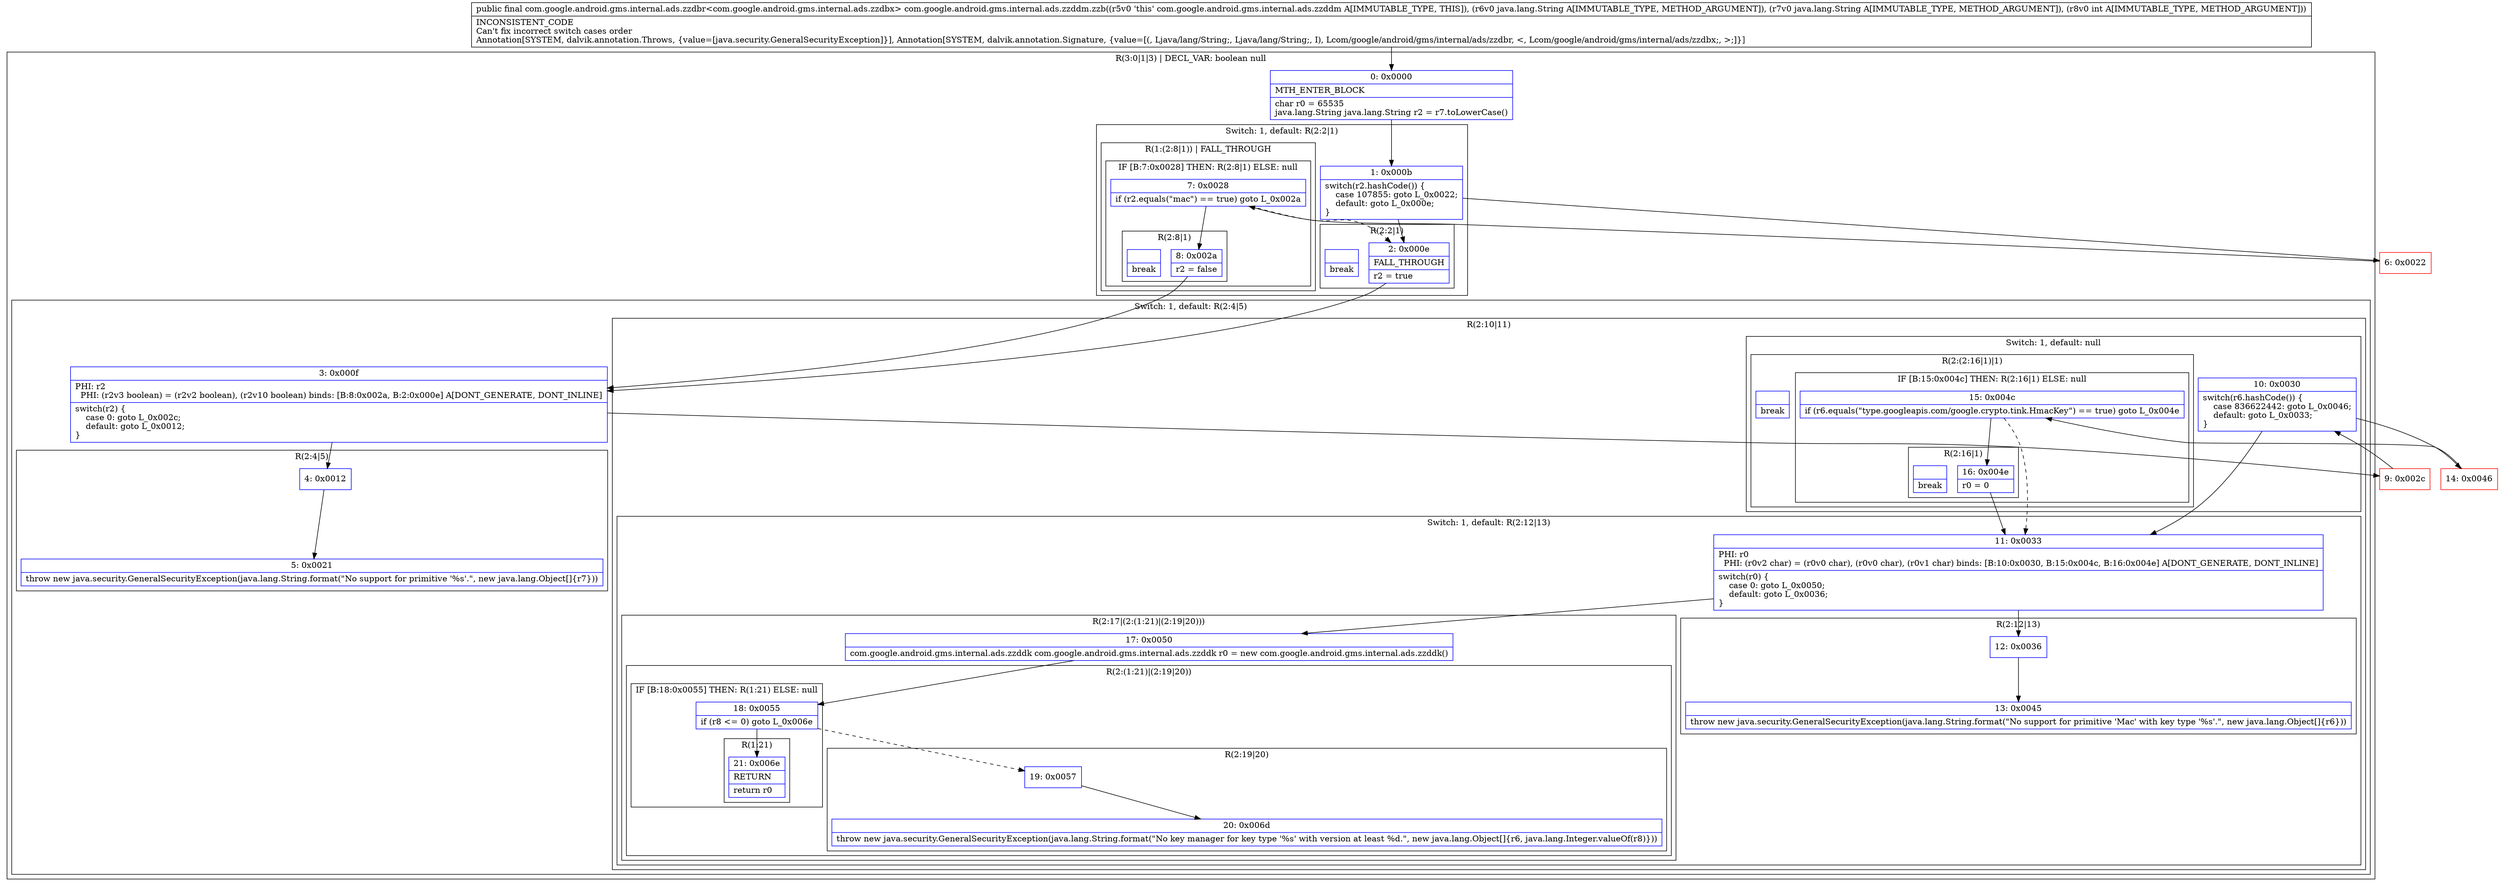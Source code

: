 digraph "CFG forcom.google.android.gms.internal.ads.zzddm.zzb(Ljava\/lang\/String;Ljava\/lang\/String;I)Lcom\/google\/android\/gms\/internal\/ads\/zzdbr;" {
subgraph cluster_Region_1732783121 {
label = "R(3:0|1|3) | DECL_VAR: boolean null\l";
node [shape=record,color=blue];
Node_0 [shape=record,label="{0\:\ 0x0000|MTH_ENTER_BLOCK\l|char r0 = 65535\ljava.lang.String java.lang.String r2 = r7.toLowerCase()\l}"];
subgraph cluster_SwitchRegion_908931212 {
label = "Switch: 1, default: R(2:2|1)";
node [shape=record,color=blue];
Node_1 [shape=record,label="{1\:\ 0x000b|switch(r2.hashCode()) \{\l    case 107855: goto L_0x0022;\l    default: goto L_0x000e;\l\}\l}"];
subgraph cluster_Region_1074795836 {
label = "R(1:(2:8|1)) | FALL_THROUGH\l";
node [shape=record,color=blue];
subgraph cluster_IfRegion_279161596 {
label = "IF [B:7:0x0028] THEN: R(2:8|1) ELSE: null";
node [shape=record,color=blue];
Node_7 [shape=record,label="{7\:\ 0x0028|if (r2.equals(\"mac\") == true) goto L_0x002a\l}"];
subgraph cluster_Region_1346969866 {
label = "R(2:8|1)";
node [shape=record,color=blue];
Node_8 [shape=record,label="{8\:\ 0x002a|r2 = false\l}"];
Node_InsnContainer_758008635 [shape=record,label="{|break\l}"];
}
}
}
subgraph cluster_Region_1668598164 {
label = "R(2:2|1)";
node [shape=record,color=blue];
Node_2 [shape=record,label="{2\:\ 0x000e|FALL_THROUGH\l|r2 = true\l}"];
Node_InsnContainer_413299929 [shape=record,label="{|break\l}"];
}
}
subgraph cluster_SwitchRegion_47942511 {
label = "Switch: 1, default: R(2:4|5)";
node [shape=record,color=blue];
Node_3 [shape=record,label="{3\:\ 0x000f|PHI: r2 \l  PHI: (r2v3 boolean) = (r2v2 boolean), (r2v10 boolean) binds: [B:8:0x002a, B:2:0x000e] A[DONT_GENERATE, DONT_INLINE]\l|switch(r2) \{\l    case 0: goto L_0x002c;\l    default: goto L_0x0012;\l\}\l}"];
subgraph cluster_Region_1109579773 {
label = "R(2:10|11)";
node [shape=record,color=blue];
subgraph cluster_SwitchRegion_495594257 {
label = "Switch: 1, default: null";
node [shape=record,color=blue];
Node_10 [shape=record,label="{10\:\ 0x0030|switch(r6.hashCode()) \{\l    case 836622442: goto L_0x0046;\l    default: goto L_0x0033;\l\}\l}"];
subgraph cluster_Region_377852101 {
label = "R(2:(2:16|1)|1)";
node [shape=record,color=blue];
subgraph cluster_IfRegion_1213981065 {
label = "IF [B:15:0x004c] THEN: R(2:16|1) ELSE: null";
node [shape=record,color=blue];
Node_15 [shape=record,label="{15\:\ 0x004c|if (r6.equals(\"type.googleapis.com\/google.crypto.tink.HmacKey\") == true) goto L_0x004e\l}"];
subgraph cluster_Region_1643391937 {
label = "R(2:16|1)";
node [shape=record,color=blue];
Node_16 [shape=record,label="{16\:\ 0x004e|r0 = 0\l}"];
Node_InsnContainer_224358670 [shape=record,label="{|break\l}"];
}
}
Node_InsnContainer_681150460 [shape=record,label="{|break\l}"];
}
}
subgraph cluster_SwitchRegion_1521300603 {
label = "Switch: 1, default: R(2:12|13)";
node [shape=record,color=blue];
Node_11 [shape=record,label="{11\:\ 0x0033|PHI: r0 \l  PHI: (r0v2 char) = (r0v0 char), (r0v0 char), (r0v1 char) binds: [B:10:0x0030, B:15:0x004c, B:16:0x004e] A[DONT_GENERATE, DONT_INLINE]\l|switch(r0) \{\l    case 0: goto L_0x0050;\l    default: goto L_0x0036;\l\}\l}"];
subgraph cluster_Region_1006779430 {
label = "R(2:17|(2:(1:21)|(2:19|20)))";
node [shape=record,color=blue];
Node_17 [shape=record,label="{17\:\ 0x0050|com.google.android.gms.internal.ads.zzddk com.google.android.gms.internal.ads.zzddk r0 = new com.google.android.gms.internal.ads.zzddk()\l}"];
subgraph cluster_Region_470960704 {
label = "R(2:(1:21)|(2:19|20))";
node [shape=record,color=blue];
subgraph cluster_IfRegion_1351362672 {
label = "IF [B:18:0x0055] THEN: R(1:21) ELSE: null";
node [shape=record,color=blue];
Node_18 [shape=record,label="{18\:\ 0x0055|if (r8 \<= 0) goto L_0x006e\l}"];
subgraph cluster_Region_838571280 {
label = "R(1:21)";
node [shape=record,color=blue];
Node_21 [shape=record,label="{21\:\ 0x006e|RETURN\l|return r0\l}"];
}
}
subgraph cluster_Region_1790282012 {
label = "R(2:19|20)";
node [shape=record,color=blue];
Node_19 [shape=record,label="{19\:\ 0x0057}"];
Node_20 [shape=record,label="{20\:\ 0x006d|throw new java.security.GeneralSecurityException(java.lang.String.format(\"No key manager for key type '%s' with version at least %d.\", new java.lang.Object[]\{r6, java.lang.Integer.valueOf(r8)\}))\l}"];
}
}
}
subgraph cluster_Region_2104846954 {
label = "R(2:12|13)";
node [shape=record,color=blue];
Node_12 [shape=record,label="{12\:\ 0x0036}"];
Node_13 [shape=record,label="{13\:\ 0x0045|throw new java.security.GeneralSecurityException(java.lang.String.format(\"No support for primitive 'Mac' with key type '%s'.\", new java.lang.Object[]\{r6\}))\l}"];
}
}
}
subgraph cluster_Region_1933275086 {
label = "R(2:4|5)";
node [shape=record,color=blue];
Node_4 [shape=record,label="{4\:\ 0x0012}"];
Node_5 [shape=record,label="{5\:\ 0x0021|throw new java.security.GeneralSecurityException(java.lang.String.format(\"No support for primitive '%s'.\", new java.lang.Object[]\{r7\}))\l}"];
}
}
}
Node_6 [shape=record,color=red,label="{6\:\ 0x0022}"];
Node_9 [shape=record,color=red,label="{9\:\ 0x002c}"];
Node_14 [shape=record,color=red,label="{14\:\ 0x0046}"];
MethodNode[shape=record,label="{public final com.google.android.gms.internal.ads.zzdbr\<com.google.android.gms.internal.ads.zzdbx\> com.google.android.gms.internal.ads.zzddm.zzb((r5v0 'this' com.google.android.gms.internal.ads.zzddm A[IMMUTABLE_TYPE, THIS]), (r6v0 java.lang.String A[IMMUTABLE_TYPE, METHOD_ARGUMENT]), (r7v0 java.lang.String A[IMMUTABLE_TYPE, METHOD_ARGUMENT]), (r8v0 int A[IMMUTABLE_TYPE, METHOD_ARGUMENT]))  | INCONSISTENT_CODE\lCan't fix incorrect switch cases order\lAnnotation[SYSTEM, dalvik.annotation.Throws, \{value=[java.security.GeneralSecurityException]\}], Annotation[SYSTEM, dalvik.annotation.Signature, \{value=[(, Ljava\/lang\/String;, Ljava\/lang\/String;, I), Lcom\/google\/android\/gms\/internal\/ads\/zzdbr, \<, Lcom\/google\/android\/gms\/internal\/ads\/zzdbx;, \>;]\}]\l}"];
MethodNode -> Node_0;
Node_0 -> Node_1;
Node_1 -> Node_2;
Node_1 -> Node_6;
Node_7 -> Node_2[style=dashed];
Node_7 -> Node_8;
Node_8 -> Node_3;
Node_2 -> Node_3;
Node_3 -> Node_4;
Node_3 -> Node_9;
Node_10 -> Node_11;
Node_10 -> Node_14;
Node_15 -> Node_11[style=dashed];
Node_15 -> Node_16;
Node_16 -> Node_11;
Node_11 -> Node_12;
Node_11 -> Node_17;
Node_17 -> Node_18;
Node_18 -> Node_19[style=dashed];
Node_18 -> Node_21;
Node_19 -> Node_20;
Node_12 -> Node_13;
Node_4 -> Node_5;
Node_6 -> Node_7;
Node_9 -> Node_10;
Node_14 -> Node_15;
}

